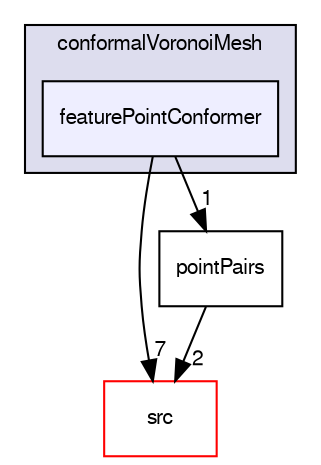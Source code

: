digraph "applications/utilities/mesh/generation/foamyHexMesh/conformalVoronoiMesh/conformalVoronoiMesh/featurePointConformer" {
  bgcolor=transparent;
  compound=true
  node [ fontsize="10", fontname="FreeSans"];
  edge [ labelfontsize="10", labelfontname="FreeSans"];
  subgraph clusterdir_c1a8dcd0c6cb7abd8432fb8341fb0316 {
    graph [ bgcolor="#ddddee", pencolor="black", label="conformalVoronoiMesh" fontname="FreeSans", fontsize="10", URL="dir_c1a8dcd0c6cb7abd8432fb8341fb0316.html"]
  dir_ecac4904dca041a3c700bc34210847a8 [shape=box, label="featurePointConformer", style="filled", fillcolor="#eeeeff", pencolor="black", URL="dir_ecac4904dca041a3c700bc34210847a8.html"];
  }
  dir_68267d1309a1af8e8297ef4c3efbcdba [shape=box label="src" color="red" URL="dir_68267d1309a1af8e8297ef4c3efbcdba.html"];
  dir_c0a90f9718c3bfec23f1de2db2ffd650 [shape=box label="pointPairs" URL="dir_c0a90f9718c3bfec23f1de2db2ffd650.html"];
  dir_c0a90f9718c3bfec23f1de2db2ffd650->dir_68267d1309a1af8e8297ef4c3efbcdba [headlabel="2", labeldistance=1.5 headhref="dir_000396_000577.html"];
  dir_ecac4904dca041a3c700bc34210847a8->dir_68267d1309a1af8e8297ef4c3efbcdba [headlabel="7", labeldistance=1.5 headhref="dir_000377_000577.html"];
  dir_ecac4904dca041a3c700bc34210847a8->dir_c0a90f9718c3bfec23f1de2db2ffd650 [headlabel="1", labeldistance=1.5 headhref="dir_000377_000396.html"];
}

